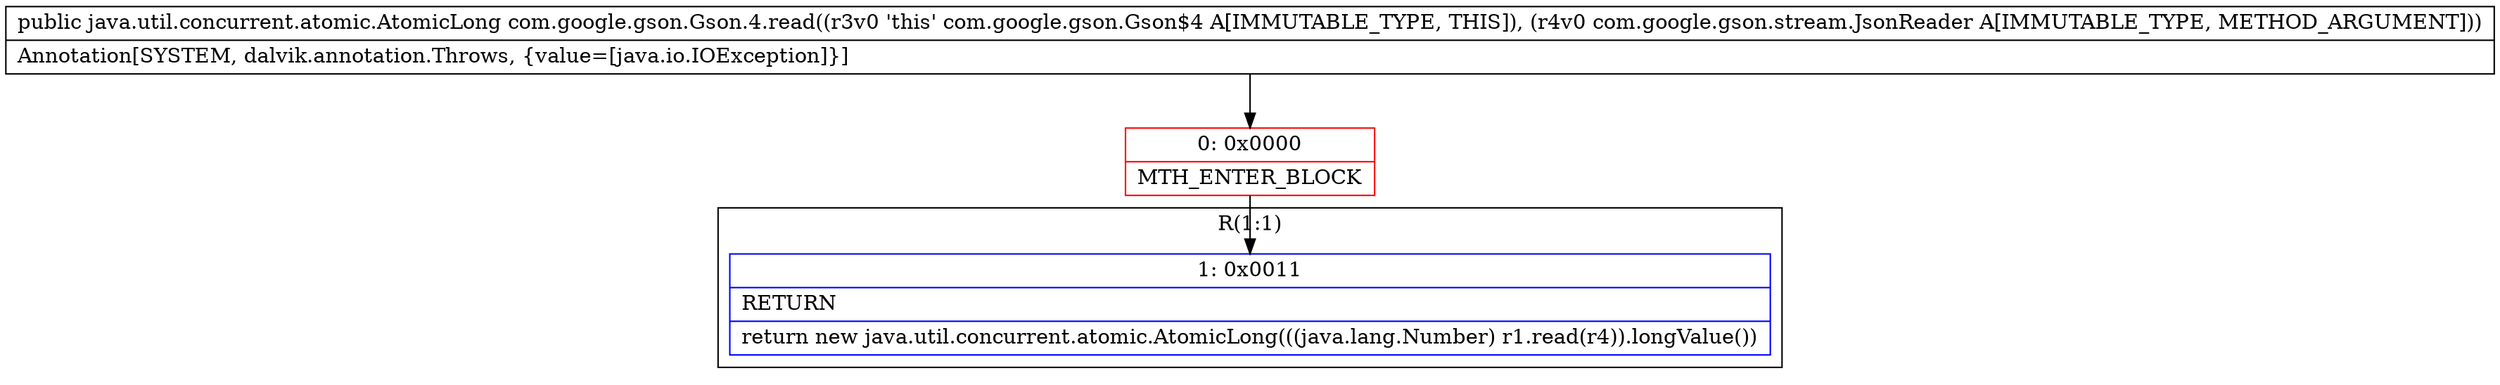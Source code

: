 digraph "CFG forcom.google.gson.Gson.4.read(Lcom\/google\/gson\/stream\/JsonReader;)Ljava\/util\/concurrent\/atomic\/AtomicLong;" {
subgraph cluster_Region_1955761984 {
label = "R(1:1)";
node [shape=record,color=blue];
Node_1 [shape=record,label="{1\:\ 0x0011|RETURN\l|return new java.util.concurrent.atomic.AtomicLong(((java.lang.Number) r1.read(r4)).longValue())\l}"];
}
Node_0 [shape=record,color=red,label="{0\:\ 0x0000|MTH_ENTER_BLOCK\l}"];
MethodNode[shape=record,label="{public java.util.concurrent.atomic.AtomicLong com.google.gson.Gson.4.read((r3v0 'this' com.google.gson.Gson$4 A[IMMUTABLE_TYPE, THIS]), (r4v0 com.google.gson.stream.JsonReader A[IMMUTABLE_TYPE, METHOD_ARGUMENT]))  | Annotation[SYSTEM, dalvik.annotation.Throws, \{value=[java.io.IOException]\}]\l}"];
MethodNode -> Node_0;
Node_0 -> Node_1;
}

